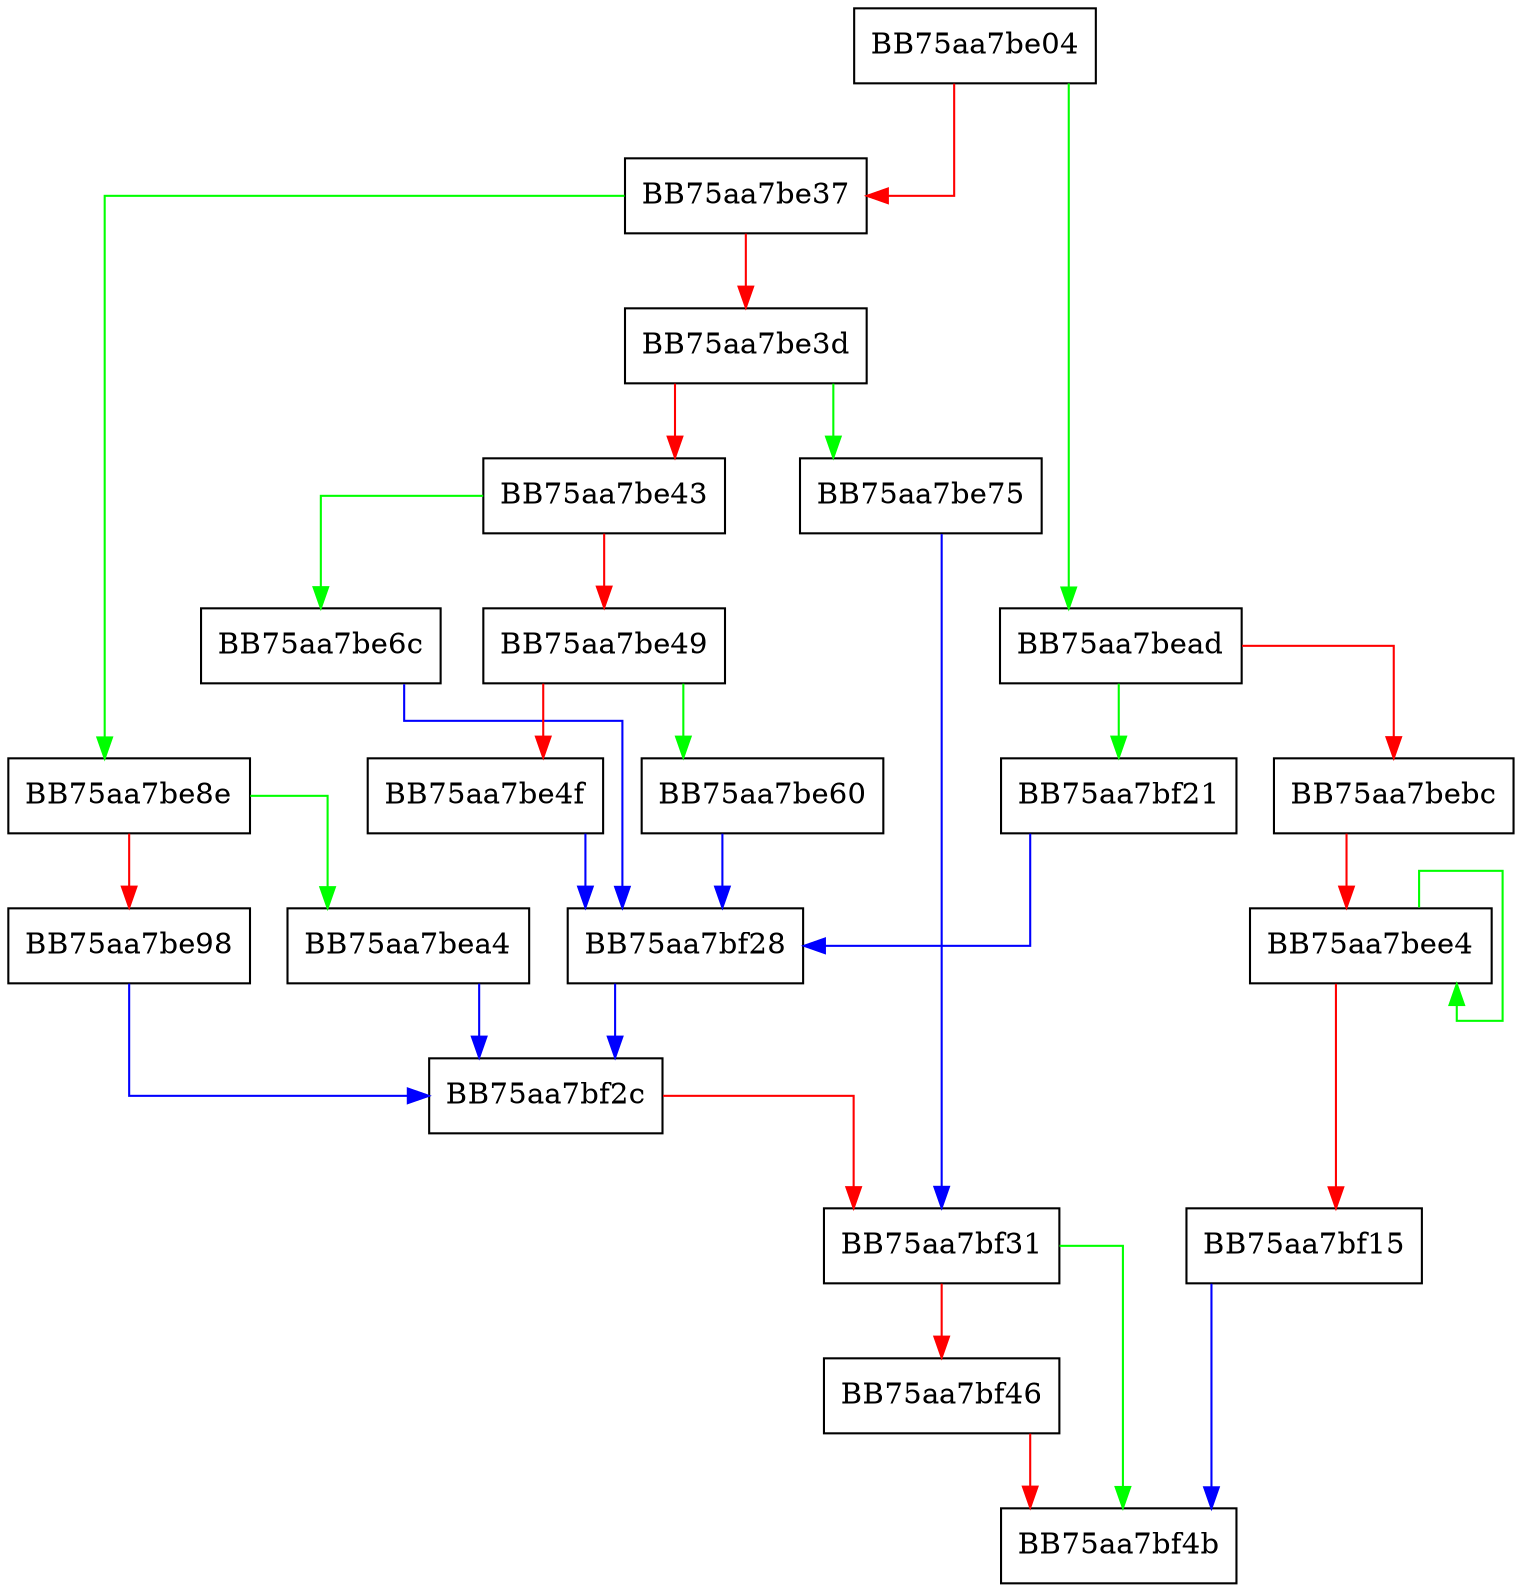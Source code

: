 digraph ToString {
  node [shape="box"];
  graph [splines=ortho];
  BB75aa7be04 -> BB75aa7bead [color="green"];
  BB75aa7be04 -> BB75aa7be37 [color="red"];
  BB75aa7be37 -> BB75aa7be8e [color="green"];
  BB75aa7be37 -> BB75aa7be3d [color="red"];
  BB75aa7be3d -> BB75aa7be75 [color="green"];
  BB75aa7be3d -> BB75aa7be43 [color="red"];
  BB75aa7be43 -> BB75aa7be6c [color="green"];
  BB75aa7be43 -> BB75aa7be49 [color="red"];
  BB75aa7be49 -> BB75aa7be60 [color="green"];
  BB75aa7be49 -> BB75aa7be4f [color="red"];
  BB75aa7be4f -> BB75aa7bf28 [color="blue"];
  BB75aa7be60 -> BB75aa7bf28 [color="blue"];
  BB75aa7be6c -> BB75aa7bf28 [color="blue"];
  BB75aa7be75 -> BB75aa7bf31 [color="blue"];
  BB75aa7be8e -> BB75aa7bea4 [color="green"];
  BB75aa7be8e -> BB75aa7be98 [color="red"];
  BB75aa7be98 -> BB75aa7bf2c [color="blue"];
  BB75aa7bea4 -> BB75aa7bf2c [color="blue"];
  BB75aa7bead -> BB75aa7bf21 [color="green"];
  BB75aa7bead -> BB75aa7bebc [color="red"];
  BB75aa7bebc -> BB75aa7bee4 [color="red"];
  BB75aa7bee4 -> BB75aa7bee4 [color="green"];
  BB75aa7bee4 -> BB75aa7bf15 [color="red"];
  BB75aa7bf15 -> BB75aa7bf4b [color="blue"];
  BB75aa7bf21 -> BB75aa7bf28 [color="blue"];
  BB75aa7bf28 -> BB75aa7bf2c [color="blue"];
  BB75aa7bf2c -> BB75aa7bf31 [color="red"];
  BB75aa7bf31 -> BB75aa7bf4b [color="green"];
  BB75aa7bf31 -> BB75aa7bf46 [color="red"];
  BB75aa7bf46 -> BB75aa7bf4b [color="red"];
}